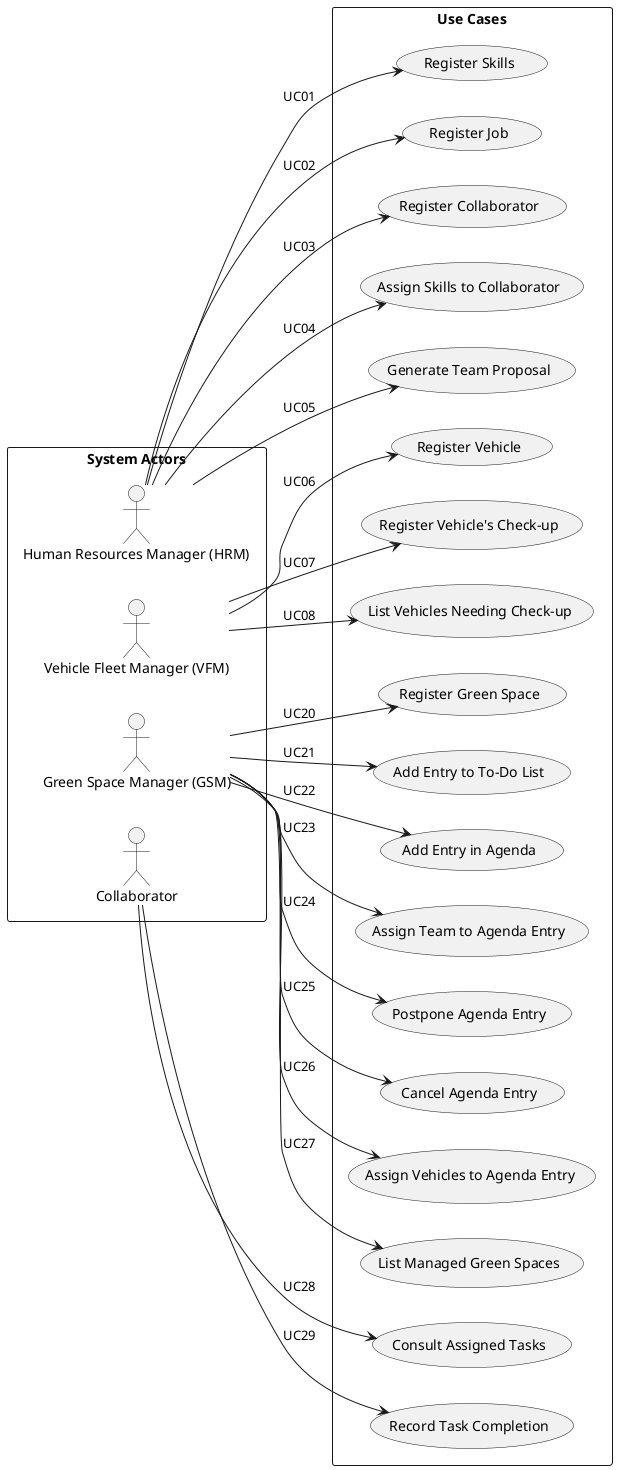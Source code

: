  @startuml

 left to right direction
 rectangle "System Actors" as actors {
     actor HRM as "Human Resources Manager (HRM)"
     actor VFM as "Vehicle Fleet Manager (VFM)"
     actor GSM as "Green Space Manager (GSM)"
     actor Collaborator as "Collaborator"
 }

 rectangle "Use Cases" as usecases{
     usecase UC01 as "Register Skills"
     usecase UC02 as "Register Job"
     usecase UC03 as "Register Collaborator"
     usecase UC04 as "Assign Skills to Collaborator"
     usecase UC05 as "Generate Team Proposal"
     usecase UC06 as "Register Vehicle"
     usecase UC07 as "Register Vehicle's Check-up"
     usecase UC08 as "List Vehicles Needing Check-up"
     usecase UC20 as "Register Green Space"
     usecase UC21 as "Add Entry to To-Do List"
     usecase UC22 as "Add Entry in Agenda"
     usecase UC23 as "Assign Team to Agenda Entry"
     usecase UC24 as "Postpone Agenda Entry"
     usecase UC25 as "Cancel Agenda Entry"
     usecase UC26 as "Assign Vehicles to Agenda Entry"
     usecase UC27 as "List Managed Green Spaces"
     usecase UC28 as "Consult Assigned Tasks"
     usecase UC29 as "Record Task Completion"
 }

 HRM --> UC01 : UC01
 HRM --> UC02 : UC02
 HRM --> UC03 : UC03
 HRM --> UC04 : UC04
 HRM --> UC05 : UC05

 Collaborator --> UC28 : UC28
 Collaborator --> UC29 : UC29

 GSM --> UC20 : UC20
 GSM --> UC21 : UC21
 GSM --> UC22 : UC22
 GSM --> UC23 : UC23
 GSM --> UC24 : UC24
 GSM --> UC25 : UC25
 GSM --> UC26 : UC26
 GSM --> UC27 : UC27

 VFM --> UC06 : UC06
 VFM --> UC07 : UC07
 VFM --> UC08 : UC08


@enduml
